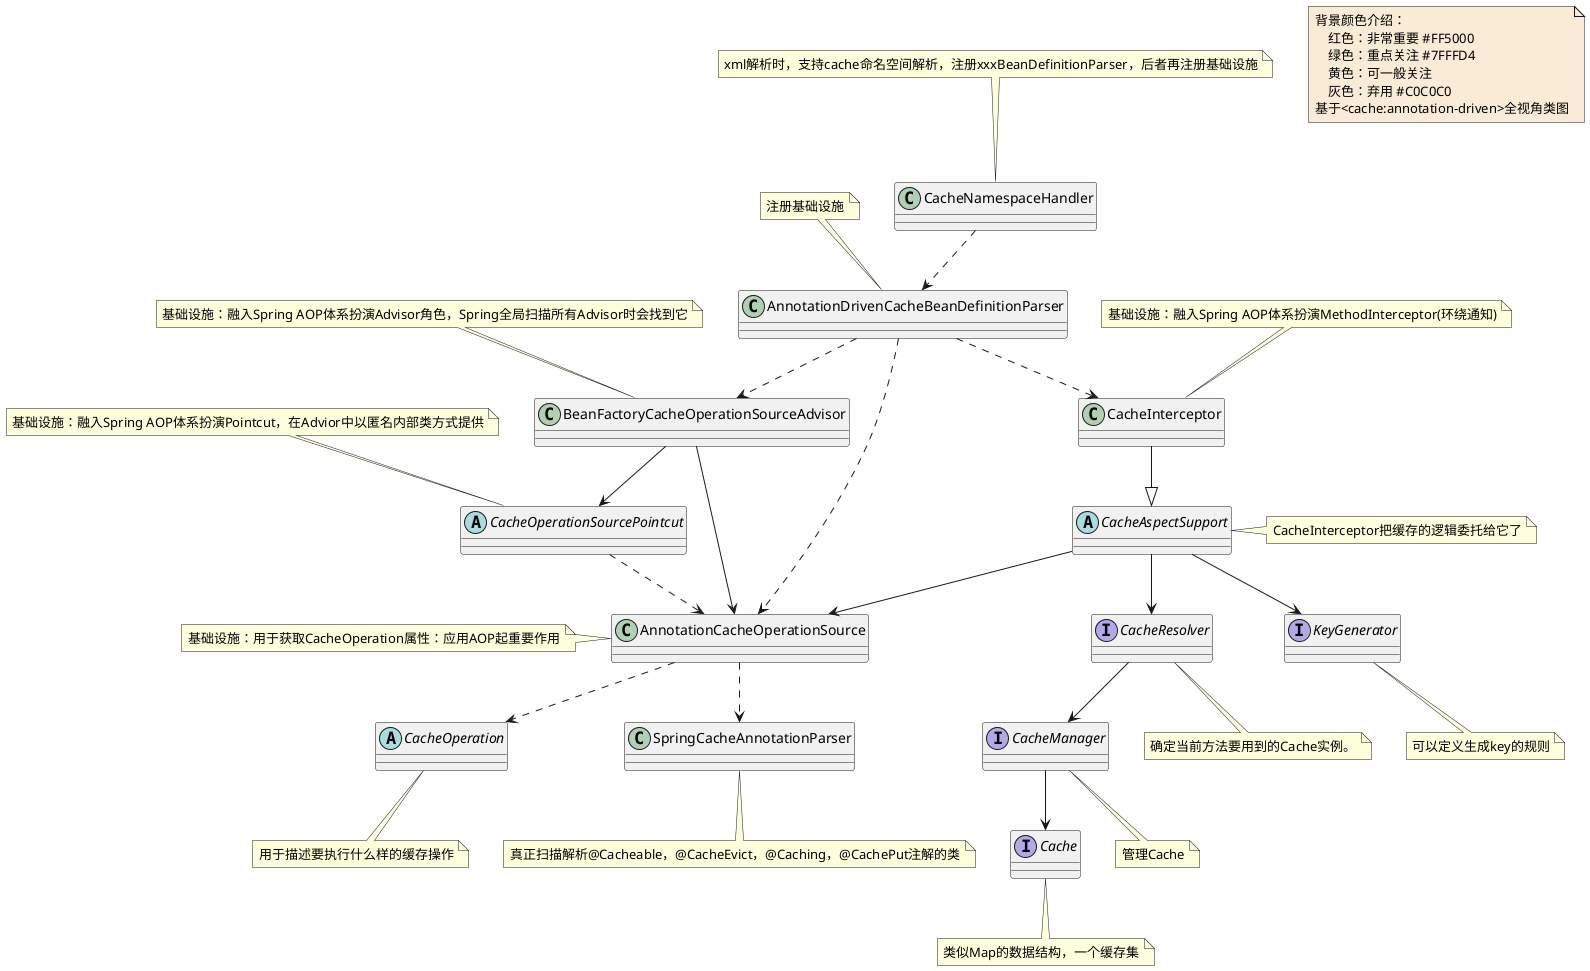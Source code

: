@startuml

note  as N1 #FAEBD7
    背景颜色介绍：
        红色：非常重要 #FF5000
        绿色：重点关注 #7FFFD4
        黄色：可一般关注
        灰色：弃用 #C0C0C0
    基于<cache:annotation-driven>全视角类图
end note




class AnnotationCacheOperationSource
note left : 基础设施：用于获取CacheOperation属性：应用AOP起重要作用

class AnnotationDrivenCacheBeanDefinitionParser
note top :注册基础设施

class BeanFactoryCacheOperationSourceAdvisor
note top : 基础设施：融入Spring AOP体系扮演Advisor角色，Spring全局扫描所有Advisor时会找到它

interface Cache
note bottom : 类似Map的数据结构，一个缓存集

abstract class CacheAspectSupport
note right : CacheInterceptor把缓存的逻辑委托给它了
class CacheInterceptor
note top : 基础设施：融入Spring AOP体系扮演MethodInterceptor(环绕通知)


interface CacheManager
note bottom :管理Cache

class CacheNamespaceHandler
note top :xml解析时，支持cache命名空间解析，注册xxxBeanDefinitionParser，后者再注册基础设施


abstract class CacheOperation
note bottom : 用于描述要执行什么样的缓存操作

abstract class CacheOperationSourcePointcut
note top : 基础设施：融入Spring AOP体系扮演Pointcut，在Advior中以匿名内部类方式提供

interface CacheResolver
note bottom :确定当前方法要用到的Cache实例。

interface KeyGenerator
note bottom : 可以定义生成key的规则

class SpringCacheAnnotationParser
note bottom : 真正扫描解析@Cacheable，@CacheEvict，@Caching，@CachePut注解的类



AnnotationCacheOperationSource ..> CacheOperation
AnnotationCacheOperationSource ..> SpringCacheAnnotationParser


AnnotationDrivenCacheBeanDefinitionParser ..> AnnotationCacheOperationSource
AnnotationDrivenCacheBeanDefinitionParser ..> BeanFactoryCacheOperationSourceAdvisor
AnnotationDrivenCacheBeanDefinitionParser ..> CacheInterceptor



BeanFactoryCacheOperationSourceAdvisor --> AnnotationCacheOperationSource
BeanFactoryCacheOperationSourceAdvisor --> CacheOperationSourcePointcut


CacheAspectSupport --> AnnotationCacheOperationSource
CacheAspectSupport --> CacheResolver
CacheAspectSupport --> KeyGenerator



CacheInterceptor --|> CacheAspectSupport


CacheManager --> Cache


CacheNamespaceHandler ..> AnnotationDrivenCacheBeanDefinitionParser


CacheOperationSourcePointcut ..> AnnotationCacheOperationSource

CacheResolver --> CacheManager

@enduml